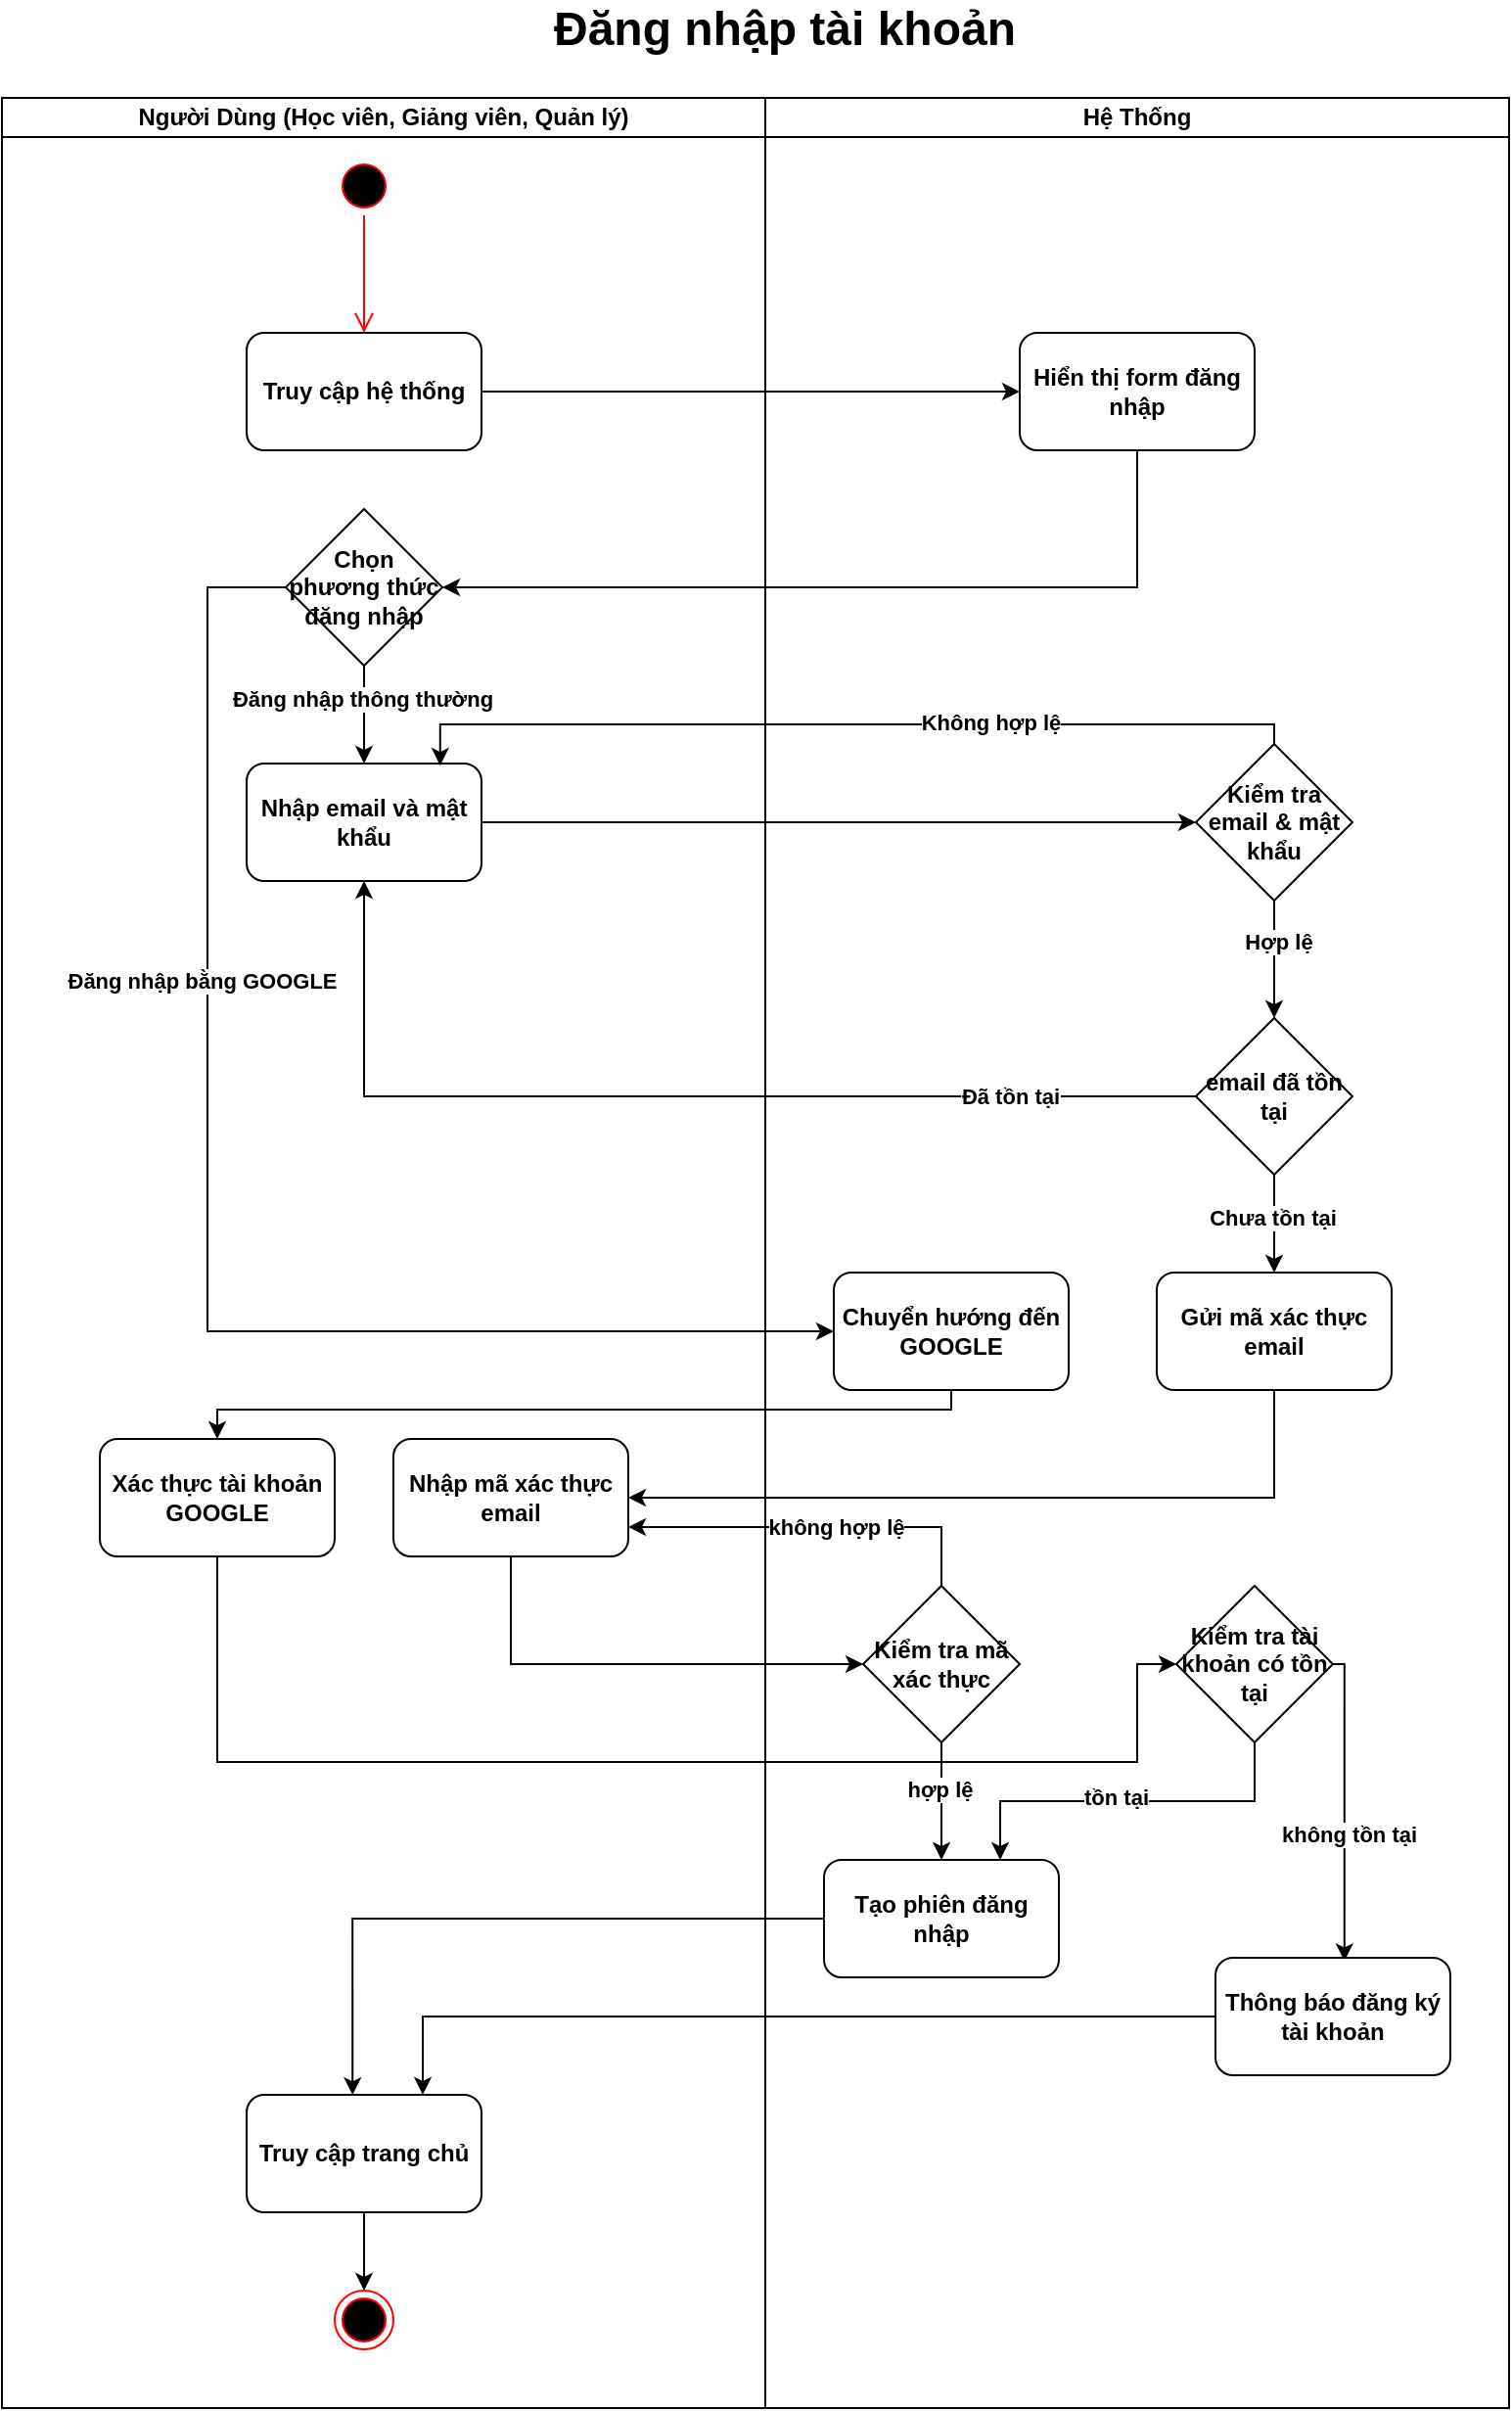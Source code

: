 <mxfile version="26.0.16">
  <diagram name="Page-1" id="L1o15HxbGhxSWDabJQY2">
    <mxGraphModel dx="1724" dy="903" grid="1" gridSize="10" guides="1" tooltips="1" connect="1" arrows="1" fold="1" page="1" pageScale="1" pageWidth="850" pageHeight="1100" math="0" shadow="0">
      <root>
        <mxCell id="0" />
        <mxCell id="1" parent="0" />
        <mxCell id="uTiXBYOYS6c3BIyxJnIv-1" value="Người Dùng (Học viên, Giảng viên, Quản lý)" style="swimlane;startSize=20;whiteSpace=wrap;html=1;fontStyle=1" vertex="1" parent="1">
          <mxGeometry x="60" y="150" width="390" height="1180" as="geometry" />
        </mxCell>
        <mxCell id="uTiXBYOYS6c3BIyxJnIv-2" value="" style="ellipse;html=1;shape=startState;fillColor=#000000;strokeColor=#ff0000;fontStyle=1" vertex="1" parent="uTiXBYOYS6c3BIyxJnIv-1">
          <mxGeometry x="170" y="30" width="30" height="30" as="geometry" />
        </mxCell>
        <mxCell id="uTiXBYOYS6c3BIyxJnIv-3" value="" style="edgeStyle=orthogonalEdgeStyle;html=1;verticalAlign=bottom;endArrow=open;endSize=8;strokeColor=#ff0000;rounded=0;fontStyle=1" edge="1" parent="uTiXBYOYS6c3BIyxJnIv-1" source="uTiXBYOYS6c3BIyxJnIv-2">
          <mxGeometry relative="1" as="geometry">
            <mxPoint x="185" y="120" as="targetPoint" />
          </mxGeometry>
        </mxCell>
        <mxCell id="uTiXBYOYS6c3BIyxJnIv-4" value="Truy cập hệ thống" style="rounded=1;whiteSpace=wrap;html=1;fontStyle=1" vertex="1" parent="uTiXBYOYS6c3BIyxJnIv-1">
          <mxGeometry x="125" y="120" width="120" height="60" as="geometry" />
        </mxCell>
        <mxCell id="uTiXBYOYS6c3BIyxJnIv-5" style="edgeStyle=orthogonalEdgeStyle;rounded=0;orthogonalLoop=1;jettySize=auto;html=1;fontStyle=1" edge="1" parent="uTiXBYOYS6c3BIyxJnIv-1" source="uTiXBYOYS6c3BIyxJnIv-7" target="uTiXBYOYS6c3BIyxJnIv-8">
          <mxGeometry relative="1" as="geometry" />
        </mxCell>
        <mxCell id="uTiXBYOYS6c3BIyxJnIv-6" value="Đăng nhập thông thường" style="edgeLabel;html=1;align=center;verticalAlign=middle;resizable=0;points=[];fontStyle=1" vertex="1" connectable="0" parent="uTiXBYOYS6c3BIyxJnIv-5">
          <mxGeometry x="-0.311" y="-1" relative="1" as="geometry">
            <mxPoint as="offset" />
          </mxGeometry>
        </mxCell>
        <mxCell id="uTiXBYOYS6c3BIyxJnIv-7" value="Chọn phương thức đăng nhập" style="rhombus;whiteSpace=wrap;html=1;fontStyle=1" vertex="1" parent="uTiXBYOYS6c3BIyxJnIv-1">
          <mxGeometry x="145" y="210" width="80" height="80" as="geometry" />
        </mxCell>
        <mxCell id="uTiXBYOYS6c3BIyxJnIv-8" value="Nhập email và mật khẩu" style="rounded=1;whiteSpace=wrap;html=1;fontStyle=1" vertex="1" parent="uTiXBYOYS6c3BIyxJnIv-1">
          <mxGeometry x="125" y="340" width="120" height="60" as="geometry" />
        </mxCell>
        <mxCell id="uTiXBYOYS6c3BIyxJnIv-9" style="edgeStyle=orthogonalEdgeStyle;rounded=0;orthogonalLoop=1;jettySize=auto;html=1;fontStyle=1" edge="1" parent="uTiXBYOYS6c3BIyxJnIv-1" source="uTiXBYOYS6c3BIyxJnIv-11" target="uTiXBYOYS6c3BIyxJnIv-14">
          <mxGeometry relative="1" as="geometry" />
        </mxCell>
        <mxCell id="uTiXBYOYS6c3BIyxJnIv-10" value="Hợp lệ" style="edgeLabel;html=1;align=center;verticalAlign=middle;resizable=0;points=[];fontStyle=1" vertex="1" connectable="0" parent="uTiXBYOYS6c3BIyxJnIv-9">
          <mxGeometry x="-0.324" y="2" relative="1" as="geometry">
            <mxPoint as="offset" />
          </mxGeometry>
        </mxCell>
        <mxCell id="uTiXBYOYS6c3BIyxJnIv-11" value="Kiểm tra email &amp;amp; mật khẩu" style="rhombus;whiteSpace=wrap;html=1;fontStyle=1" vertex="1" parent="uTiXBYOYS6c3BIyxJnIv-1">
          <mxGeometry x="610" y="330" width="80" height="80" as="geometry" />
        </mxCell>
        <mxCell id="uTiXBYOYS6c3BIyxJnIv-12" style="edgeStyle=orthogonalEdgeStyle;rounded=0;orthogonalLoop=1;jettySize=auto;html=1;fontStyle=1" edge="1" parent="uTiXBYOYS6c3BIyxJnIv-1" source="uTiXBYOYS6c3BIyxJnIv-14" target="uTiXBYOYS6c3BIyxJnIv-16">
          <mxGeometry relative="1" as="geometry" />
        </mxCell>
        <mxCell id="uTiXBYOYS6c3BIyxJnIv-13" value="Chưa tồn tại" style="edgeLabel;html=1;align=center;verticalAlign=middle;resizable=0;points=[];fontStyle=1" vertex="1" connectable="0" parent="uTiXBYOYS6c3BIyxJnIv-12">
          <mxGeometry x="-0.144" y="-1" relative="1" as="geometry">
            <mxPoint as="offset" />
          </mxGeometry>
        </mxCell>
        <mxCell id="uTiXBYOYS6c3BIyxJnIv-14" value="email đã tồn tại" style="rhombus;whiteSpace=wrap;html=1;fontStyle=1" vertex="1" parent="uTiXBYOYS6c3BIyxJnIv-1">
          <mxGeometry x="610" y="470" width="80" height="80" as="geometry" />
        </mxCell>
        <mxCell id="uTiXBYOYS6c3BIyxJnIv-60" style="edgeStyle=orthogonalEdgeStyle;rounded=0;orthogonalLoop=1;jettySize=auto;html=1;entryX=1;entryY=0.5;entryDx=0;entryDy=0;fontStyle=1" edge="1" parent="uTiXBYOYS6c3BIyxJnIv-1" source="uTiXBYOYS6c3BIyxJnIv-16" target="uTiXBYOYS6c3BIyxJnIv-59">
          <mxGeometry relative="1" as="geometry">
            <Array as="points">
              <mxPoint x="650" y="715" />
            </Array>
          </mxGeometry>
        </mxCell>
        <mxCell id="uTiXBYOYS6c3BIyxJnIv-16" value="Gửi mã xác thực email" style="rounded=1;whiteSpace=wrap;html=1;fontStyle=1" vertex="1" parent="uTiXBYOYS6c3BIyxJnIv-1">
          <mxGeometry x="590" y="600" width="120" height="60" as="geometry" />
        </mxCell>
        <mxCell id="uTiXBYOYS6c3BIyxJnIv-67" style="edgeStyle=orthogonalEdgeStyle;rounded=0;orthogonalLoop=1;jettySize=auto;html=1;fontStyle=1" edge="1" parent="uTiXBYOYS6c3BIyxJnIv-1" source="uTiXBYOYS6c3BIyxJnIv-18" target="uTiXBYOYS6c3BIyxJnIv-66">
          <mxGeometry relative="1" as="geometry">
            <Array as="points">
              <mxPoint x="485" y="670" />
              <mxPoint x="110" y="670" />
            </Array>
          </mxGeometry>
        </mxCell>
        <mxCell id="uTiXBYOYS6c3BIyxJnIv-18" value="Chuyển hướng đến GOOGLE" style="rounded=1;whiteSpace=wrap;html=1;fontStyle=1" vertex="1" parent="uTiXBYOYS6c3BIyxJnIv-1">
          <mxGeometry x="425" y="600" width="120" height="60" as="geometry" />
        </mxCell>
        <mxCell id="uTiXBYOYS6c3BIyxJnIv-19" style="edgeStyle=orthogonalEdgeStyle;rounded=0;orthogonalLoop=1;jettySize=auto;html=1;entryX=0;entryY=0.5;entryDx=0;entryDy=0;fontStyle=1" edge="1" parent="uTiXBYOYS6c3BIyxJnIv-1" source="uTiXBYOYS6c3BIyxJnIv-7" target="uTiXBYOYS6c3BIyxJnIv-18">
          <mxGeometry relative="1" as="geometry">
            <mxPoint x="125" y="750" as="targetPoint" />
            <Array as="points">
              <mxPoint x="105" y="250" />
              <mxPoint x="105" y="630" />
            </Array>
          </mxGeometry>
        </mxCell>
        <mxCell id="uTiXBYOYS6c3BIyxJnIv-20" value="Đăng nhập bằng GOOGLE" style="edgeLabel;html=1;align=center;verticalAlign=middle;resizable=0;points=[];fontStyle=1" vertex="1" connectable="0" parent="uTiXBYOYS6c3BIyxJnIv-19">
          <mxGeometry x="-0.348" y="-3" relative="1" as="geometry">
            <mxPoint as="offset" />
          </mxGeometry>
        </mxCell>
        <mxCell id="uTiXBYOYS6c3BIyxJnIv-21" style="edgeStyle=orthogonalEdgeStyle;rounded=0;orthogonalLoop=1;jettySize=auto;html=1;entryX=0;entryY=0.5;entryDx=0;entryDy=0;fontStyle=1" edge="1" parent="uTiXBYOYS6c3BIyxJnIv-1" source="uTiXBYOYS6c3BIyxJnIv-8" target="uTiXBYOYS6c3BIyxJnIv-11">
          <mxGeometry relative="1" as="geometry" />
        </mxCell>
        <mxCell id="uTiXBYOYS6c3BIyxJnIv-22" style="edgeStyle=orthogonalEdgeStyle;rounded=0;orthogonalLoop=1;jettySize=auto;html=1;entryX=0.824;entryY=0.017;entryDx=0;entryDy=0;entryPerimeter=0;fontStyle=1" edge="1" parent="uTiXBYOYS6c3BIyxJnIv-1" source="uTiXBYOYS6c3BIyxJnIv-11" target="uTiXBYOYS6c3BIyxJnIv-8">
          <mxGeometry relative="1" as="geometry">
            <Array as="points">
              <mxPoint x="650" y="320" />
              <mxPoint x="224" y="320" />
            </Array>
          </mxGeometry>
        </mxCell>
        <mxCell id="uTiXBYOYS6c3BIyxJnIv-23" value="Không hợp lệ" style="edgeLabel;html=1;align=center;verticalAlign=middle;resizable=0;points=[];fontStyle=1" vertex="1" connectable="0" parent="uTiXBYOYS6c3BIyxJnIv-22">
          <mxGeometry x="-0.096" y="-1" relative="1" as="geometry">
            <mxPoint x="51" as="offset" />
          </mxGeometry>
        </mxCell>
        <mxCell id="uTiXBYOYS6c3BIyxJnIv-24" style="edgeStyle=orthogonalEdgeStyle;rounded=0;orthogonalLoop=1;jettySize=auto;html=1;entryX=0.5;entryY=1;entryDx=0;entryDy=0;fontStyle=1" edge="1" parent="uTiXBYOYS6c3BIyxJnIv-1" source="uTiXBYOYS6c3BIyxJnIv-14" target="uTiXBYOYS6c3BIyxJnIv-8">
          <mxGeometry relative="1" as="geometry" />
        </mxCell>
        <mxCell id="uTiXBYOYS6c3BIyxJnIv-25" value="Đã tồn tại" style="edgeLabel;html=1;align=center;verticalAlign=middle;resizable=0;points=[];fontStyle=1" vertex="1" connectable="0" parent="uTiXBYOYS6c3BIyxJnIv-24">
          <mxGeometry x="-0.598" y="-2" relative="1" as="geometry">
            <mxPoint x="12" y="2" as="offset" />
          </mxGeometry>
        </mxCell>
        <mxCell id="uTiXBYOYS6c3BIyxJnIv-59" value="Nhập mã xác thực email" style="rounded=1;whiteSpace=wrap;html=1;fontStyle=1" vertex="1" parent="uTiXBYOYS6c3BIyxJnIv-1">
          <mxGeometry x="200" y="685" width="120" height="60" as="geometry" />
        </mxCell>
        <mxCell id="uTiXBYOYS6c3BIyxJnIv-66" value="Xác thực tài khoản GOOGLE" style="rounded=1;whiteSpace=wrap;html=1;fontStyle=1" vertex="1" parent="uTiXBYOYS6c3BIyxJnIv-1">
          <mxGeometry x="50" y="685" width="120" height="60" as="geometry" />
        </mxCell>
        <mxCell id="uTiXBYOYS6c3BIyxJnIv-85" style="edgeStyle=orthogonalEdgeStyle;rounded=0;orthogonalLoop=1;jettySize=auto;html=1;fontStyle=1" edge="1" parent="uTiXBYOYS6c3BIyxJnIv-1" source="uTiXBYOYS6c3BIyxJnIv-78" target="uTiXBYOYS6c3BIyxJnIv-83">
          <mxGeometry relative="1" as="geometry" />
        </mxCell>
        <mxCell id="uTiXBYOYS6c3BIyxJnIv-78" value="Truy cập trang chủ" style="rounded=1;whiteSpace=wrap;html=1;fontStyle=1" vertex="1" parent="uTiXBYOYS6c3BIyxJnIv-1">
          <mxGeometry x="125" y="1020" width="120" height="60" as="geometry" />
        </mxCell>
        <mxCell id="uTiXBYOYS6c3BIyxJnIv-83" value="" style="ellipse;html=1;shape=endState;fillColor=#000000;strokeColor=#ff0000;fontStyle=1" vertex="1" parent="uTiXBYOYS6c3BIyxJnIv-1">
          <mxGeometry x="170" y="1120" width="30" height="30" as="geometry" />
        </mxCell>
        <mxCell id="uTiXBYOYS6c3BIyxJnIv-30" value="Hệ Thống" style="swimlane;startSize=20;whiteSpace=wrap;html=1;fontStyle=1" vertex="1" parent="1">
          <mxGeometry x="450" y="150" width="380" height="1180" as="geometry" />
        </mxCell>
        <mxCell id="uTiXBYOYS6c3BIyxJnIv-31" value="Hiển thị form đăng nhập" style="rounded=1;whiteSpace=wrap;html=1;fontStyle=1" vertex="1" parent="uTiXBYOYS6c3BIyxJnIv-30">
          <mxGeometry x="130" y="120" width="120" height="60" as="geometry" />
        </mxCell>
        <mxCell id="uTiXBYOYS6c3BIyxJnIv-71" style="edgeStyle=orthogonalEdgeStyle;rounded=0;orthogonalLoop=1;jettySize=auto;html=1;fontStyle=1" edge="1" parent="uTiXBYOYS6c3BIyxJnIv-30" source="uTiXBYOYS6c3BIyxJnIv-61" target="uTiXBYOYS6c3BIyxJnIv-70">
          <mxGeometry relative="1" as="geometry" />
        </mxCell>
        <mxCell id="uTiXBYOYS6c3BIyxJnIv-72" value="hợp lệ" style="edgeLabel;html=1;align=center;verticalAlign=middle;resizable=0;points=[];fontStyle=1" vertex="1" connectable="0" parent="uTiXBYOYS6c3BIyxJnIv-71">
          <mxGeometry x="-0.198" y="-1" relative="1" as="geometry">
            <mxPoint as="offset" />
          </mxGeometry>
        </mxCell>
        <mxCell id="uTiXBYOYS6c3BIyxJnIv-61" value="Kiểm tra mã xác thực" style="rhombus;whiteSpace=wrap;html=1;fontStyle=1" vertex="1" parent="uTiXBYOYS6c3BIyxJnIv-30">
          <mxGeometry x="50" y="760" width="80" height="80" as="geometry" />
        </mxCell>
        <mxCell id="uTiXBYOYS6c3BIyxJnIv-73" style="edgeStyle=orthogonalEdgeStyle;rounded=0;orthogonalLoop=1;jettySize=auto;html=1;entryX=0.75;entryY=0;entryDx=0;entryDy=0;fontStyle=1" edge="1" parent="uTiXBYOYS6c3BIyxJnIv-30" source="uTiXBYOYS6c3BIyxJnIv-68" target="uTiXBYOYS6c3BIyxJnIv-70">
          <mxGeometry relative="1" as="geometry">
            <Array as="points">
              <mxPoint x="250" y="870" />
              <mxPoint x="120" y="870" />
            </Array>
          </mxGeometry>
        </mxCell>
        <mxCell id="uTiXBYOYS6c3BIyxJnIv-74" value="tồn tại" style="edgeLabel;html=1;align=center;verticalAlign=middle;resizable=0;points=[];fontStyle=1" vertex="1" connectable="0" parent="uTiXBYOYS6c3BIyxJnIv-73">
          <mxGeometry x="0.069" y="-2" relative="1" as="geometry">
            <mxPoint as="offset" />
          </mxGeometry>
        </mxCell>
        <mxCell id="uTiXBYOYS6c3BIyxJnIv-86" style="edgeStyle=orthogonalEdgeStyle;rounded=0;orthogonalLoop=1;jettySize=auto;html=1;entryX=0.549;entryY=0.028;entryDx=0;entryDy=0;entryPerimeter=0;fontStyle=1" edge="1" parent="uTiXBYOYS6c3BIyxJnIv-30" source="uTiXBYOYS6c3BIyxJnIv-68" target="uTiXBYOYS6c3BIyxJnIv-75">
          <mxGeometry relative="1" as="geometry">
            <Array as="points">
              <mxPoint x="296" y="800" />
            </Array>
          </mxGeometry>
        </mxCell>
        <mxCell id="uTiXBYOYS6c3BIyxJnIv-87" value="không tồn tại" style="edgeLabel;html=1;align=center;verticalAlign=middle;resizable=0;points=[];fontStyle=1" vertex="1" connectable="0" parent="uTiXBYOYS6c3BIyxJnIv-86">
          <mxGeometry x="0.177" y="2" relative="1" as="geometry">
            <mxPoint as="offset" />
          </mxGeometry>
        </mxCell>
        <mxCell id="uTiXBYOYS6c3BIyxJnIv-68" value="Kiểm tra tài khoản có tồn tại" style="rhombus;whiteSpace=wrap;html=1;fontStyle=1" vertex="1" parent="uTiXBYOYS6c3BIyxJnIv-30">
          <mxGeometry x="210" y="760" width="80" height="80" as="geometry" />
        </mxCell>
        <mxCell id="uTiXBYOYS6c3BIyxJnIv-70" value="Tạo phiên đăng nhập" style="rounded=1;whiteSpace=wrap;html=1;fontStyle=1" vertex="1" parent="uTiXBYOYS6c3BIyxJnIv-30">
          <mxGeometry x="30" y="900" width="120" height="60" as="geometry" />
        </mxCell>
        <mxCell id="uTiXBYOYS6c3BIyxJnIv-75" value="Thông báo đăng ký tài khoản" style="rounded=1;whiteSpace=wrap;html=1;fontStyle=1" vertex="1" parent="uTiXBYOYS6c3BIyxJnIv-30">
          <mxGeometry x="230" y="950" width="120" height="60" as="geometry" />
        </mxCell>
        <mxCell id="uTiXBYOYS6c3BIyxJnIv-45" style="edgeStyle=orthogonalEdgeStyle;rounded=0;orthogonalLoop=1;jettySize=auto;html=1;entryX=0;entryY=0.5;entryDx=0;entryDy=0;fontStyle=1" edge="1" parent="1" source="uTiXBYOYS6c3BIyxJnIv-4" target="uTiXBYOYS6c3BIyxJnIv-31">
          <mxGeometry relative="1" as="geometry" />
        </mxCell>
        <mxCell id="uTiXBYOYS6c3BIyxJnIv-46" style="edgeStyle=orthogonalEdgeStyle;rounded=0;orthogonalLoop=1;jettySize=auto;html=1;entryX=1;entryY=0.5;entryDx=0;entryDy=0;fontStyle=1" edge="1" parent="1" source="uTiXBYOYS6c3BIyxJnIv-31" target="uTiXBYOYS6c3BIyxJnIv-7">
          <mxGeometry relative="1" as="geometry">
            <mxPoint x="305" y="400" as="targetPoint" />
            <Array as="points">
              <mxPoint x="640" y="400" />
            </Array>
          </mxGeometry>
        </mxCell>
        <mxCell id="uTiXBYOYS6c3BIyxJnIv-57" value="&lt;font style=&quot;font-size: 24px;&quot;&gt;Đăng nhập tài khoản&lt;/font&gt;" style="text;html=1;align=center;verticalAlign=middle;whiteSpace=wrap;rounded=0;fontStyle=1" vertex="1" parent="1">
          <mxGeometry x="190" y="100" width="540" height="30" as="geometry" />
        </mxCell>
        <mxCell id="uTiXBYOYS6c3BIyxJnIv-62" style="edgeStyle=orthogonalEdgeStyle;rounded=0;orthogonalLoop=1;jettySize=auto;html=1;entryX=0;entryY=0.5;entryDx=0;entryDy=0;fontStyle=1" edge="1" parent="1" source="uTiXBYOYS6c3BIyxJnIv-59" target="uTiXBYOYS6c3BIyxJnIv-61">
          <mxGeometry relative="1" as="geometry">
            <Array as="points">
              <mxPoint x="320" y="950" />
            </Array>
          </mxGeometry>
        </mxCell>
        <mxCell id="uTiXBYOYS6c3BIyxJnIv-64" style="edgeStyle=orthogonalEdgeStyle;rounded=0;orthogonalLoop=1;jettySize=auto;html=1;entryX=1;entryY=0.75;entryDx=0;entryDy=0;fontStyle=1" edge="1" parent="1" source="uTiXBYOYS6c3BIyxJnIv-61" target="uTiXBYOYS6c3BIyxJnIv-59">
          <mxGeometry relative="1" as="geometry">
            <Array as="points">
              <mxPoint x="540" y="880" />
            </Array>
          </mxGeometry>
        </mxCell>
        <mxCell id="uTiXBYOYS6c3BIyxJnIv-65" value="không hợp lệ" style="edgeLabel;html=1;align=center;verticalAlign=middle;resizable=0;points=[];fontStyle=1" vertex="1" connectable="0" parent="uTiXBYOYS6c3BIyxJnIv-64">
          <mxGeometry x="0.318" y="-3" relative="1" as="geometry">
            <mxPoint x="41" y="3" as="offset" />
          </mxGeometry>
        </mxCell>
        <mxCell id="uTiXBYOYS6c3BIyxJnIv-69" style="edgeStyle=orthogonalEdgeStyle;rounded=0;orthogonalLoop=1;jettySize=auto;html=1;entryX=0;entryY=0.5;entryDx=0;entryDy=0;fontStyle=1" edge="1" parent="1" source="uTiXBYOYS6c3BIyxJnIv-66" target="uTiXBYOYS6c3BIyxJnIv-68">
          <mxGeometry relative="1" as="geometry">
            <Array as="points">
              <mxPoint x="170" y="1000" />
              <mxPoint x="640" y="1000" />
              <mxPoint x="640" y="950" />
            </Array>
          </mxGeometry>
        </mxCell>
        <mxCell id="uTiXBYOYS6c3BIyxJnIv-89" style="edgeStyle=orthogonalEdgeStyle;rounded=0;orthogonalLoop=1;jettySize=auto;html=1;entryX=0.451;entryY=0.001;entryDx=0;entryDy=0;entryPerimeter=0;fontStyle=1" edge="1" parent="1" source="uTiXBYOYS6c3BIyxJnIv-70" target="uTiXBYOYS6c3BIyxJnIv-78">
          <mxGeometry relative="1" as="geometry" />
        </mxCell>
        <mxCell id="uTiXBYOYS6c3BIyxJnIv-90" style="edgeStyle=orthogonalEdgeStyle;rounded=0;orthogonalLoop=1;jettySize=auto;html=1;entryX=0.75;entryY=0;entryDx=0;entryDy=0;fontStyle=1" edge="1" parent="1" source="uTiXBYOYS6c3BIyxJnIv-75" target="uTiXBYOYS6c3BIyxJnIv-78">
          <mxGeometry relative="1" as="geometry" />
        </mxCell>
      </root>
    </mxGraphModel>
  </diagram>
</mxfile>
